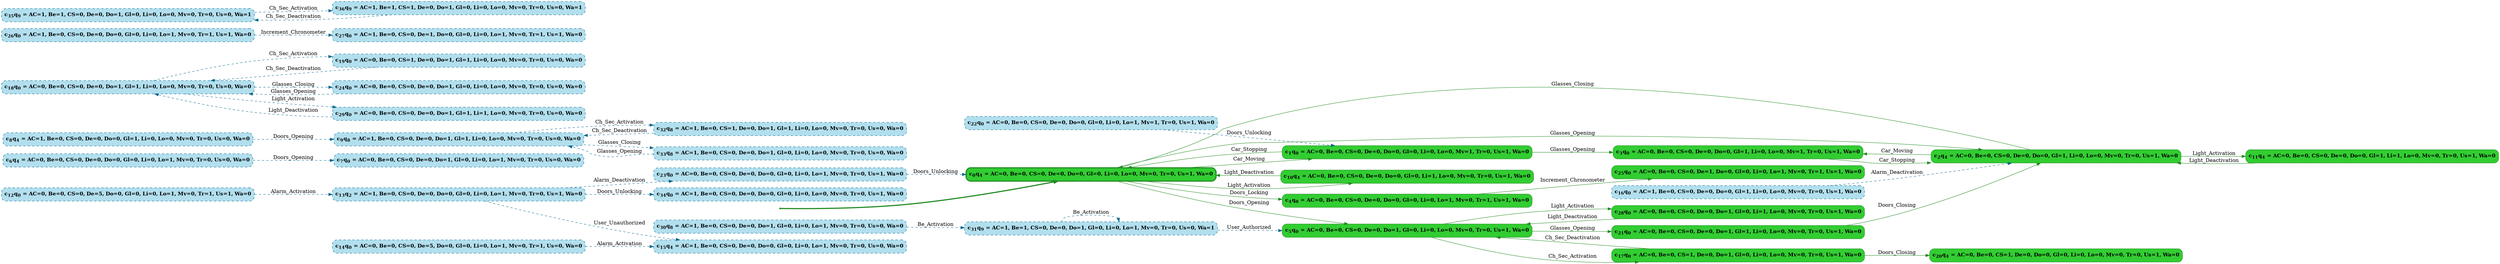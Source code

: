 digraph g {

	rankdir="LR"

	__invisible__[shape="point", color="forestgreen"]
	c0q4[label=<<b>c<sub>0</sub>q<sub>4</sub> = AC=0, Be=0, CS=0, De=0, Do=0, Gl=0, Li=0, Lo=0, Mv=0, Tr=0, Us=1, Wa=0</b>>, shape="box", style="rounded, filled", fillcolor="limegreen", color="forestgreen", penwidth=3] // Initial
	c1q0[label=<<b>c<sub>1</sub>q<sub>0</sub> = AC=0, Be=0, CS=0, De=0, Do=0, Gl=0, Li=0, Lo=0, Mv=1, Tr=0, Us=1, Wa=0</b>>, shape="box", style="rounded, filled", fillcolor="limegreen", color="forestgreen"]
	c3q0[label=<<b>c<sub>3</sub>q<sub>0</sub> = AC=0, Be=0, CS=0, De=0, Do=0, Gl=1, Li=0, Lo=0, Mv=1, Tr=0, Us=1, Wa=0</b>>, shape="box", style="rounded, filled", fillcolor="limegreen", color="forestgreen"]
	c2q4[label=<<b>c<sub>2</sub>q<sub>4</sub> = AC=0, Be=0, CS=0, De=0, Do=0, Gl=1, Li=0, Lo=0, Mv=0, Tr=0, Us=1, Wa=0</b>>, shape="box", style="rounded, filled", fillcolor="limegreen", color="forestgreen"]
	c11q4[label=<<b>c<sub>11</sub>q<sub>4</sub> = AC=0, Be=0, CS=0, De=0, Do=0, Gl=1, Li=1, Lo=0, Mv=0, Tr=0, Us=1, Wa=0</b>>, shape="box", style="rounded, filled", fillcolor="limegreen", color="forestgreen"]
	c4q0[label=<<b>c<sub>4</sub>q<sub>0</sub> = AC=0, Be=0, CS=0, De=0, Do=0, Gl=0, Li=0, Lo=1, Mv=0, Tr=1, Us=1, Wa=0</b>>, shape="box", style="rounded, filled", fillcolor="limegreen", color="forestgreen"]
	c25q0[label=<<b>c<sub>25</sub>q<sub>0</sub> = AC=0, Be=0, CS=0, De=1, Do=0, Gl=0, Li=0, Lo=1, Mv=0, Tr=1, Us=1, Wa=0</b>>, shape="box", style="rounded, filled", fillcolor="limegreen", color="forestgreen"]
	c5q0[label=<<b>c<sub>5</sub>q<sub>0</sub> = AC=0, Be=0, CS=0, De=0, Do=1, Gl=0, Li=0, Lo=0, Mv=0, Tr=0, Us=1, Wa=0</b>>, shape="box", style="rounded, filled", fillcolor="limegreen", color="forestgreen"]
	c17q0[label=<<b>c<sub>17</sub>q<sub>0</sub> = AC=0, Be=0, CS=1, De=0, Do=1, Gl=0, Li=0, Lo=0, Mv=0, Tr=0, Us=1, Wa=0</b>>, shape="box", style="rounded, filled", fillcolor="limegreen", color="forestgreen"]
	c20q4[label=<<b>c<sub>20</sub>q<sub>4</sub> = AC=0, Be=0, CS=1, De=0, Do=0, Gl=0, Li=0, Lo=0, Mv=0, Tr=0, Us=1, Wa=0</b>>, shape="box", style="rounded, filled", fillcolor="limegreen", color="forestgreen"]
	c21q0[label=<<b>c<sub>21</sub>q<sub>0</sub> = AC=0, Be=0, CS=0, De=0, Do=1, Gl=1, Li=0, Lo=0, Mv=0, Tr=0, Us=1, Wa=0</b>>, shape="box", style="rounded, filled", fillcolor="limegreen", color="forestgreen"]
	c28q0[label=<<b>c<sub>28</sub>q<sub>0</sub> = AC=0, Be=0, CS=0, De=0, Do=1, Gl=0, Li=1, Lo=0, Mv=0, Tr=0, Us=1, Wa=0</b>>, shape="box", style="rounded, filled", fillcolor="limegreen", color="forestgreen"]
	c10q4[label=<<b>c<sub>10</sub>q<sub>4</sub> = AC=0, Be=0, CS=0, De=0, Do=0, Gl=0, Li=1, Lo=0, Mv=0, Tr=0, Us=1, Wa=0</b>>, shape="box", style="rounded, filled", fillcolor="limegreen", color="forestgreen"]
	c6q4[label=<<b>c<sub>6</sub>q<sub>4</sub> = AC=0, Be=0, CS=0, De=0, Do=0, Gl=0, Li=0, Lo=1, Mv=0, Tr=0, Us=0, Wa=0</b>>, shape="box", style="rounded, filled, dashed", fillcolor="lightblue2", color="deepskyblue4"]
	c7q0[label=<<b>c<sub>7</sub>q<sub>0</sub> = AC=0, Be=0, CS=0, De=0, Do=1, Gl=0, Li=0, Lo=1, Mv=0, Tr=0, Us=0, Wa=0</b>>, shape="box", style="rounded, filled, dashed", fillcolor="lightblue2", color="deepskyblue4"]
	c8q4[label=<<b>c<sub>8</sub>q<sub>4</sub> = AC=1, Be=0, CS=0, De=0, Do=0, Gl=1, Li=0, Lo=0, Mv=0, Tr=0, Us=0, Wa=0</b>>, shape="box", style="rounded, filled, dashed", fillcolor="lightblue2", color="deepskyblue4"]
	c9q8[label=<<b>c<sub>9</sub>q<sub>8</sub> = AC=1, Be=0, CS=0, De=0, Do=1, Gl=1, Li=0, Lo=0, Mv=0, Tr=0, Us=0, Wa=0</b>>, shape="box", style="rounded, filled, dashed", fillcolor="lightblue2", color="deepskyblue4"]
	c12q0[label=<<b>c<sub>12</sub>q<sub>0</sub> = AC=0, Be=0, CS=0, De=5, Do=0, Gl=0, Li=0, Lo=1, Mv=0, Tr=1, Us=1, Wa=0</b>>, shape="box", style="rounded, filled, dashed", fillcolor="lightblue2", color="deepskyblue4"]
	c13q2[label=<<b>c<sub>13</sub>q<sub>2</sub> = AC=1, Be=0, CS=0, De=0, Do=0, Gl=0, Li=0, Lo=1, Mv=0, Tr=0, Us=1, Wa=0</b>>, shape="box", style="rounded, filled, dashed", fillcolor="lightblue2", color="deepskyblue4"]
	c14q0[label=<<b>c<sub>14</sub>q<sub>0</sub> = AC=0, Be=0, CS=0, De=5, Do=0, Gl=0, Li=0, Lo=1, Mv=0, Tr=1, Us=0, Wa=0</b>>, shape="box", style="rounded, filled, dashed", fillcolor="lightblue2", color="deepskyblue4"]
	c15q4[label=<<b>c<sub>15</sub>q<sub>4</sub> = AC=1, Be=0, CS=0, De=0, Do=0, Gl=0, Li=0, Lo=1, Mv=0, Tr=0, Us=0, Wa=0</b>>, shape="box", style="rounded, filled, dashed", fillcolor="lightblue2", color="deepskyblue4"]
	c16q0[label=<<b>c<sub>16</sub>q<sub>0</sub> = AC=1, Be=0, CS=0, De=0, Do=0, Gl=1, Li=0, Lo=0, Mv=0, Tr=0, Us=1, Wa=0</b>>, shape="box", style="rounded, filled, dashed", fillcolor="lightblue2", color="deepskyblue4"]
	c18q0[label=<<b>c<sub>18</sub>q<sub>0</sub> = AC=0, Be=0, CS=0, De=0, Do=1, Gl=1, Li=0, Lo=0, Mv=0, Tr=0, Us=0, Wa=0</b>>, shape="box", style="rounded, filled, dashed", fillcolor="lightblue2", color="deepskyblue4"]
	c19q0[label=<<b>c<sub>19</sub>q<sub>0</sub> = AC=0, Be=0, CS=1, De=0, Do=1, Gl=1, Li=0, Lo=0, Mv=0, Tr=0, Us=0, Wa=0</b>>, shape="box", style="rounded, filled, dashed", fillcolor="lightblue2", color="deepskyblue4"]
	c22q0[label=<<b>c<sub>22</sub>q<sub>0</sub> = AC=0, Be=0, CS=0, De=0, Do=0, Gl=0, Li=0, Lo=1, Mv=1, Tr=0, Us=1, Wa=0</b>>, shape="box", style="rounded, filled, dashed", fillcolor="lightblue2", color="deepskyblue4"]
	c23q0[label=<<b>c<sub>23</sub>q<sub>0</sub> = AC=0, Be=0, CS=0, De=0, Do=0, Gl=0, Li=0, Lo=1, Mv=0, Tr=0, Us=1, Wa=0</b>>, shape="box", style="rounded, filled, dashed", fillcolor="lightblue2", color="deepskyblue4"]
	c24q0[label=<<b>c<sub>24</sub>q<sub>0</sub> = AC=0, Be=0, CS=0, De=0, Do=1, Gl=0, Li=0, Lo=0, Mv=0, Tr=0, Us=0, Wa=0</b>>, shape="box", style="rounded, filled, dashed", fillcolor="lightblue2", color="deepskyblue4"]
	c26q0[label=<<b>c<sub>26</sub>q<sub>0</sub> = AC=1, Be=0, CS=0, De=0, Do=0, Gl=0, Li=0, Lo=1, Mv=0, Tr=1, Us=1, Wa=0</b>>, shape="box", style="rounded, filled, dashed", fillcolor="lightblue2", color="deepskyblue4"]
	c27q0[label=<<b>c<sub>27</sub>q<sub>0</sub> = AC=1, Be=0, CS=0, De=1, Do=0, Gl=0, Li=0, Lo=1, Mv=0, Tr=1, Us=1, Wa=0</b>>, shape="box", style="rounded, filled, dashed", fillcolor="lightblue2", color="deepskyblue4"]
	c29q0[label=<<b>c<sub>29</sub>q<sub>0</sub> = AC=0, Be=0, CS=0, De=0, Do=1, Gl=1, Li=1, Lo=0, Mv=0, Tr=0, Us=0, Wa=0</b>>, shape="box", style="rounded, filled, dashed", fillcolor="lightblue2", color="deepskyblue4"]
	c30q8[label=<<b>c<sub>30</sub>q<sub>8</sub> = AC=1, Be=0, CS=0, De=0, Do=1, Gl=0, Li=0, Lo=1, Mv=0, Tr=0, Us=0, Wa=0</b>>, shape="box", style="rounded, filled, dashed", fillcolor="lightblue2", color="deepskyblue4"]
	c31q9[label=<<b>c<sub>31</sub>q<sub>9</sub> = AC=1, Be=1, CS=0, De=0, Do=1, Gl=0, Li=0, Lo=1, Mv=0, Tr=0, Us=0, Wa=1</b>>, shape="box", style="rounded, filled, dashed", fillcolor="lightblue2", color="deepskyblue4"]
	c32q8[label=<<b>c<sub>32</sub>q<sub>8</sub> = AC=1, Be=0, CS=1, De=0, Do=1, Gl=1, Li=0, Lo=0, Mv=0, Tr=0, Us=0, Wa=0</b>>, shape="box", style="rounded, filled, dashed", fillcolor="lightblue2", color="deepskyblue4"]
	c33q8[label=<<b>c<sub>33</sub>q<sub>8</sub> = AC=1, Be=0, CS=0, De=0, Do=1, Gl=0, Li=0, Lo=0, Mv=0, Tr=0, Us=0, Wa=0</b>>, shape="box", style="rounded, filled, dashed", fillcolor="lightblue2", color="deepskyblue4"]
	c34q0[label=<<b>c<sub>34</sub>q<sub>0</sub> = AC=1, Be=0, CS=0, De=0, Do=0, Gl=0, Li=0, Lo=0, Mv=0, Tr=0, Us=1, Wa=0</b>>, shape="box", style="rounded, filled, dashed", fillcolor="lightblue2", color="deepskyblue4"]
	c35q9[label=<<b>c<sub>35</sub>q<sub>9</sub> = AC=1, Be=1, CS=0, De=0, Do=1, Gl=0, Li=0, Lo=0, Mv=0, Tr=0, Us=0, Wa=1</b>>, shape="box", style="rounded, filled, dashed", fillcolor="lightblue2", color="deepskyblue4"]
	c36q9[label=<<b>c<sub>36</sub>q<sub>9</sub> = AC=1, Be=1, CS=1, De=0, Do=1, Gl=0, Li=0, Lo=0, Mv=0, Tr=0, Us=0, Wa=1</b>>, shape="box", style="rounded, filled, dashed", fillcolor="lightblue2", color="deepskyblue4"]

	__invisible__ -> c0q4[penwidth=3, color="forestgreen"]
	c0q4 -> c1q0[label=<Car_Moving>, color="forestgreen"]
	c1q0 -> c0q4[label=<Car_Stopping>, color="forestgreen"]
	c1q0 -> c3q0[label=<Glasses_Opening>, color="forestgreen"]
	c3q0 -> c2q4[label=<Car_Stopping>, color="forestgreen"]
	c2q4 -> c3q0[label=<Car_Moving>, color="forestgreen"]
	c2q4 -> c0q4[label=<Glasses_Closing>, color="forestgreen"]
	c2q4 -> c11q4[label=<Light_Activation>, color="forestgreen"]
	c11q4 -> c2q4[label=<Light_Deactivation>, color="forestgreen"]
	c0q4 -> c4q0[label=<Doors_Locking>, color="forestgreen"]
	c4q0 -> c25q0[label=<Increment_Chronometer>, color="forestgreen"]
	c0q4 -> c5q0[label=<Doors_Opening>, color="forestgreen"]
	c5q0 -> c17q0[label=<Ch_Sec_Activation>, color="forestgreen"]
	c17q0 -> c5q0[label=<Ch_Sec_Deactivation>, color="forestgreen"]
	c17q0 -> c20q4[label=<Doors_Closing>, color="forestgreen"]
	c5q0 -> c21q0[label=<Glasses_Opening>, color="forestgreen"]
	c21q0 -> c2q4[label=<Doors_Closing>, color="forestgreen"]
	c5q0 -> c28q0[label=<Light_Activation>, color="forestgreen"]
	c28q0 -> c5q0[label=<Light_Deactivation>, color="forestgreen"]
	c0q4 -> c2q4[label=<Glasses_Opening>, color="forestgreen"]
	c0q4 -> c10q4[label=<Light_Activation>, color="forestgreen"]
	c10q4 -> c0q4[label=<Light_Deactivation>, color="forestgreen"]
	c6q4 -> c7q0[label=<Doors_Opening>, color="deepskyblue4", style="dashed"]
	c8q4 -> c9q8[label=<Doors_Opening>, color="deepskyblue4", style="dashed"]
	c12q0 -> c13q2[label=<Alarm_Activation>, color="deepskyblue4", style="dashed"]
	c14q0 -> c15q4[label=<Alarm_Activation>, color="deepskyblue4", style="dashed"]
	c16q0 -> c2q4[label=<Alarm_Deactivation>, color="deepskyblue4", style="dashed"]
	c18q0 -> c19q0[label=<Ch_Sec_Activation>, color="deepskyblue4", style="dashed"]
	c19q0 -> c18q0[label=<Ch_Sec_Deactivation>, color="deepskyblue4", style="dashed"]
	c22q0 -> c1q0[label=<Doors_Unlocking>, color="deepskyblue4", style="dashed"]
	c23q0 -> c0q4[label=<Doors_Unlocking>, color="deepskyblue4", style="dashed"]
	c18q0 -> c24q0[label=<Glasses_Closing>, color="deepskyblue4", style="dashed"]
	c24q0 -> c18q0[label=<Glasses_Opening>, color="deepskyblue4", style="dashed"]
	c26q0 -> c27q0[label=<Increment_Chronometer>, color="deepskyblue4", style="dashed"]
	c18q0 -> c29q0[label=<Light_Activation>, color="deepskyblue4", style="dashed"]
	c29q0 -> c18q0[label=<Light_Deactivation>, color="deepskyblue4", style="dashed"]
	c30q8 -> c31q9[label=<Be_Activation>, color="deepskyblue4", style="dashed"]
	c9q8 -> c32q8[label=<Ch_Sec_Activation>, color="deepskyblue4", style="dashed"]
	c32q8 -> c9q8[label=<Ch_Sec_Deactivation>, color="deepskyblue4", style="dashed"]
	c9q8 -> c33q8[label=<Glasses_Closing>, color="deepskyblue4", style="dashed"]
	c33q8 -> c9q8[label=<Glasses_Opening>, color="deepskyblue4", style="dashed"]
	c13q2 -> c23q0[label=<Alarm_Deactivation>, color="deepskyblue4", style="dashed"]
	c13q2 -> c34q0[label=<Doors_Unlocking>, color="deepskyblue4", style="dashed"]
	c13q2 -> c15q4[label=<User_Unauthorized>, color="deepskyblue4", style="dashed"]
	c31q9 -> c31q9[label=<Be_Activation>, color="deepskyblue4", style="dashed"]
	c35q9 -> c36q9[label=<Ch_Sec_Activation>, color="deepskyblue4", style="dashed"]
	c36q9 -> c35q9[label=<Ch_Sec_Deactivation>, color="deepskyblue4", style="dashed"]
	c31q9 -> c5q0[label=<User_Authorized>, color="deepskyblue4", style="dashed"]

}
